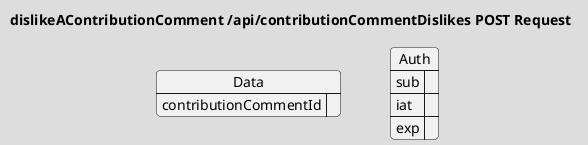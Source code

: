 @startuml dislikeAContributionComment-Request
!theme toy
title "dislikeAContributionComment /api/contributionCommentDislikes POST Request"

json Data {
    "contributionCommentId": ""
}

json Auth {
    "sub": "",
    "iat": "",
    "exp": ""
}
@enduml
@startuml dislikeAContributionComment-Response
!theme toy
title "dislikeAContributionComment /api/contributionCommentDislikes POST Response"
json Data {
    "contributionCommentDislikeId": ""
}
@enduml
